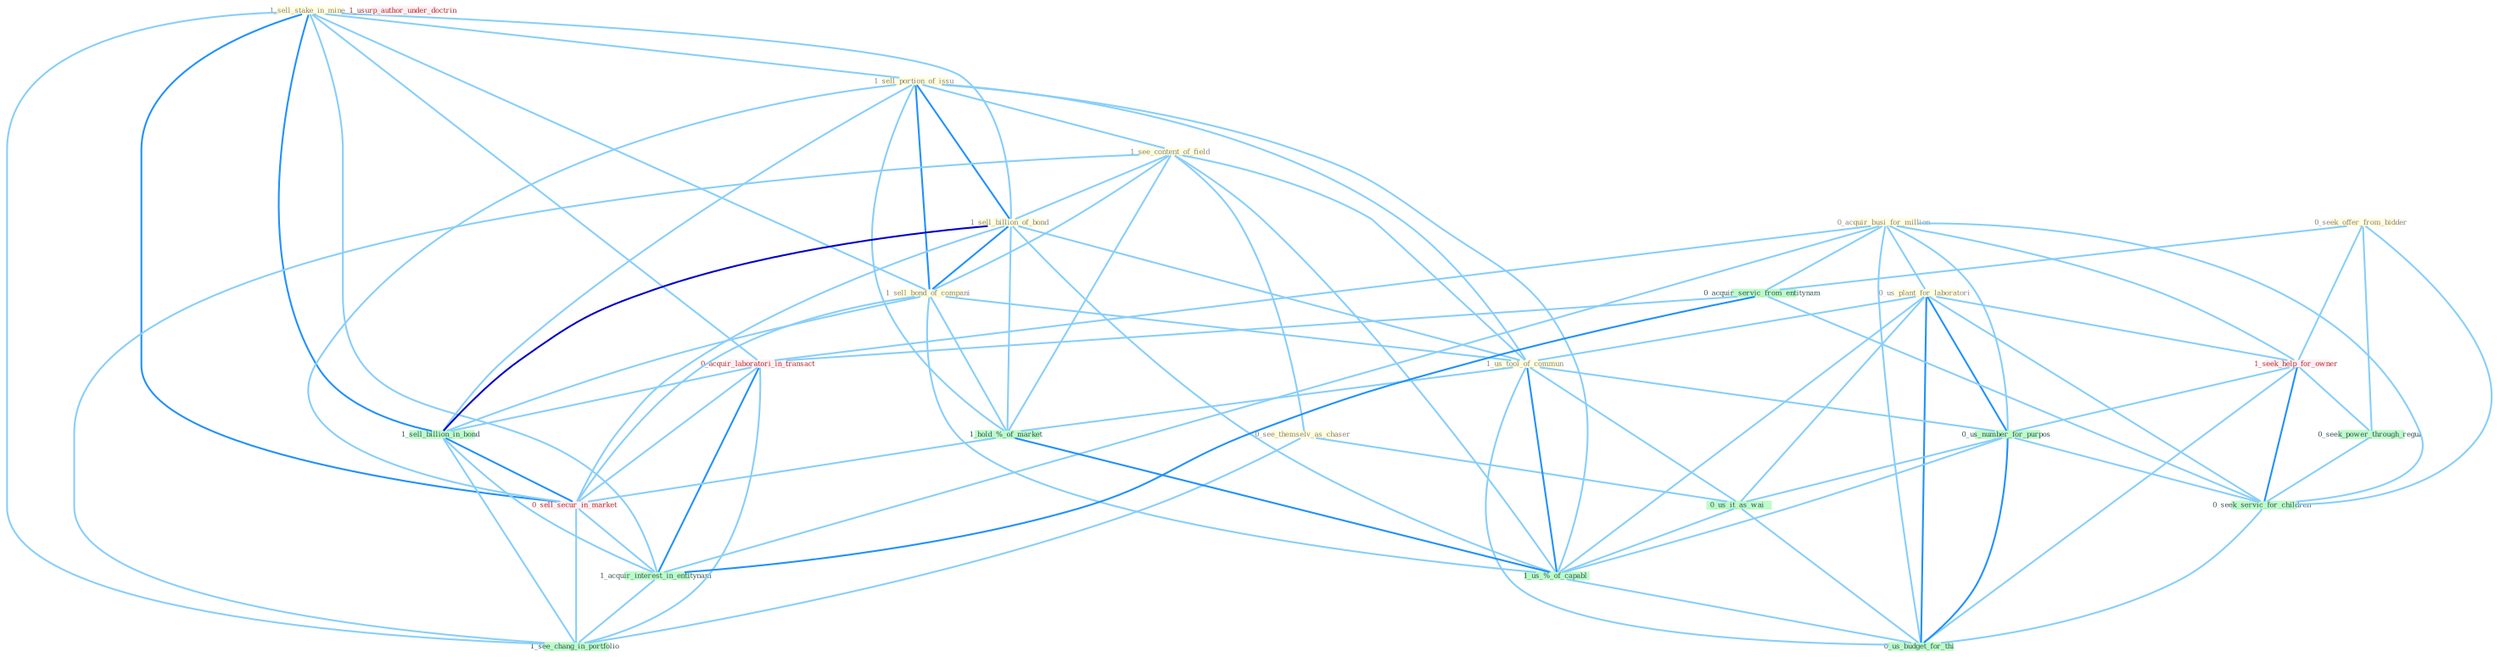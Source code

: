 Graph G{ 
    node
    [shape=polygon,style=filled,width=.5,height=.06,color="#BDFCC9",fixedsize=true,fontsize=4,
    fontcolor="#2f4f4f"];
    {node
    [color="#ffffe0", fontcolor="#8b7d6b"] "1_sell_stake_in_mine " "1_sell_portion_of_issu " "1_see_content_of_field " "0_see_themselv_as_chaser " "0_seek_offer_from_bidder " "0_acquir_busi_for_million " "0_us_plant_for_laboratori " "1_sell_billion_of_bond " "1_sell_bond_of_compani " "1_us_tool_of_commun "}
{node [color="#fff0f5", fontcolor="#b22222"] "1_seek_help_for_owner " "0_acquir_laboratori_in_transact " "1_usurp_author_under_doctrin " "0_sell_secur_in_market "}
edge [color="#B0E2FF"];

	"1_sell_stake_in_mine " -- "1_sell_portion_of_issu " [w="1", color="#87cefa" ];
	"1_sell_stake_in_mine " -- "1_sell_billion_of_bond " [w="1", color="#87cefa" ];
	"1_sell_stake_in_mine " -- "1_sell_bond_of_compani " [w="1", color="#87cefa" ];
	"1_sell_stake_in_mine " -- "0_acquir_laboratori_in_transact " [w="1", color="#87cefa" ];
	"1_sell_stake_in_mine " -- "1_sell_billion_in_bond " [w="2", color="#1e90ff" , len=0.8];
	"1_sell_stake_in_mine " -- "0_sell_secur_in_market " [w="2", color="#1e90ff" , len=0.8];
	"1_sell_stake_in_mine " -- "1_acquir_interest_in_entitynam " [w="1", color="#87cefa" ];
	"1_sell_stake_in_mine " -- "1_see_chang_in_portfolio " [w="1", color="#87cefa" ];
	"1_sell_portion_of_issu " -- "1_see_content_of_field " [w="1", color="#87cefa" ];
	"1_sell_portion_of_issu " -- "1_sell_billion_of_bond " [w="2", color="#1e90ff" , len=0.8];
	"1_sell_portion_of_issu " -- "1_sell_bond_of_compani " [w="2", color="#1e90ff" , len=0.8];
	"1_sell_portion_of_issu " -- "1_us_tool_of_commun " [w="1", color="#87cefa" ];
	"1_sell_portion_of_issu " -- "1_hold_%_of_market " [w="1", color="#87cefa" ];
	"1_sell_portion_of_issu " -- "1_sell_billion_in_bond " [w="1", color="#87cefa" ];
	"1_sell_portion_of_issu " -- "1_us_%_of_capabl " [w="1", color="#87cefa" ];
	"1_sell_portion_of_issu " -- "0_sell_secur_in_market " [w="1", color="#87cefa" ];
	"1_see_content_of_field " -- "0_see_themselv_as_chaser " [w="1", color="#87cefa" ];
	"1_see_content_of_field " -- "1_sell_billion_of_bond " [w="1", color="#87cefa" ];
	"1_see_content_of_field " -- "1_sell_bond_of_compani " [w="1", color="#87cefa" ];
	"1_see_content_of_field " -- "1_us_tool_of_commun " [w="1", color="#87cefa" ];
	"1_see_content_of_field " -- "1_hold_%_of_market " [w="1", color="#87cefa" ];
	"1_see_content_of_field " -- "1_us_%_of_capabl " [w="1", color="#87cefa" ];
	"1_see_content_of_field " -- "1_see_chang_in_portfolio " [w="1", color="#87cefa" ];
	"0_see_themselv_as_chaser " -- "0_us_it_as_wai " [w="1", color="#87cefa" ];
	"0_see_themselv_as_chaser " -- "1_see_chang_in_portfolio " [w="1", color="#87cefa" ];
	"0_seek_offer_from_bidder " -- "1_seek_help_for_owner " [w="1", color="#87cefa" ];
	"0_seek_offer_from_bidder " -- "0_acquir_servic_from_entitynam " [w="1", color="#87cefa" ];
	"0_seek_offer_from_bidder " -- "0_seek_power_through_regul " [w="1", color="#87cefa" ];
	"0_seek_offer_from_bidder " -- "0_seek_servic_for_children " [w="1", color="#87cefa" ];
	"0_acquir_busi_for_million " -- "0_us_plant_for_laboratori " [w="1", color="#87cefa" ];
	"0_acquir_busi_for_million " -- "1_seek_help_for_owner " [w="1", color="#87cefa" ];
	"0_acquir_busi_for_million " -- "0_acquir_servic_from_entitynam " [w="1", color="#87cefa" ];
	"0_acquir_busi_for_million " -- "0_us_number_for_purpos " [w="1", color="#87cefa" ];
	"0_acquir_busi_for_million " -- "0_acquir_laboratori_in_transact " [w="1", color="#87cefa" ];
	"0_acquir_busi_for_million " -- "1_acquir_interest_in_entitynam " [w="1", color="#87cefa" ];
	"0_acquir_busi_for_million " -- "0_seek_servic_for_children " [w="1", color="#87cefa" ];
	"0_acquir_busi_for_million " -- "0_us_budget_for_thi " [w="1", color="#87cefa" ];
	"0_us_plant_for_laboratori " -- "1_us_tool_of_commun " [w="1", color="#87cefa" ];
	"0_us_plant_for_laboratori " -- "1_seek_help_for_owner " [w="1", color="#87cefa" ];
	"0_us_plant_for_laboratori " -- "0_us_number_for_purpos " [w="2", color="#1e90ff" , len=0.8];
	"0_us_plant_for_laboratori " -- "0_us_it_as_wai " [w="1", color="#87cefa" ];
	"0_us_plant_for_laboratori " -- "1_us_%_of_capabl " [w="1", color="#87cefa" ];
	"0_us_plant_for_laboratori " -- "0_seek_servic_for_children " [w="1", color="#87cefa" ];
	"0_us_plant_for_laboratori " -- "0_us_budget_for_thi " [w="2", color="#1e90ff" , len=0.8];
	"1_sell_billion_of_bond " -- "1_sell_bond_of_compani " [w="2", color="#1e90ff" , len=0.8];
	"1_sell_billion_of_bond " -- "1_us_tool_of_commun " [w="1", color="#87cefa" ];
	"1_sell_billion_of_bond " -- "1_hold_%_of_market " [w="1", color="#87cefa" ];
	"1_sell_billion_of_bond " -- "1_sell_billion_in_bond " [w="3", color="#0000cd" , len=0.6];
	"1_sell_billion_of_bond " -- "1_us_%_of_capabl " [w="1", color="#87cefa" ];
	"1_sell_billion_of_bond " -- "0_sell_secur_in_market " [w="1", color="#87cefa" ];
	"1_sell_bond_of_compani " -- "1_us_tool_of_commun " [w="1", color="#87cefa" ];
	"1_sell_bond_of_compani " -- "1_hold_%_of_market " [w="1", color="#87cefa" ];
	"1_sell_bond_of_compani " -- "1_sell_billion_in_bond " [w="1", color="#87cefa" ];
	"1_sell_bond_of_compani " -- "1_us_%_of_capabl " [w="1", color="#87cefa" ];
	"1_sell_bond_of_compani " -- "0_sell_secur_in_market " [w="1", color="#87cefa" ];
	"1_us_tool_of_commun " -- "1_hold_%_of_market " [w="1", color="#87cefa" ];
	"1_us_tool_of_commun " -- "0_us_number_for_purpos " [w="1", color="#87cefa" ];
	"1_us_tool_of_commun " -- "0_us_it_as_wai " [w="1", color="#87cefa" ];
	"1_us_tool_of_commun " -- "1_us_%_of_capabl " [w="2", color="#1e90ff" , len=0.8];
	"1_us_tool_of_commun " -- "0_us_budget_for_thi " [w="1", color="#87cefa" ];
	"1_seek_help_for_owner " -- "0_seek_power_through_regul " [w="1", color="#87cefa" ];
	"1_seek_help_for_owner " -- "0_us_number_for_purpos " [w="1", color="#87cefa" ];
	"1_seek_help_for_owner " -- "0_seek_servic_for_children " [w="2", color="#1e90ff" , len=0.8];
	"1_seek_help_for_owner " -- "0_us_budget_for_thi " [w="1", color="#87cefa" ];
	"0_acquir_servic_from_entitynam " -- "0_acquir_laboratori_in_transact " [w="1", color="#87cefa" ];
	"0_acquir_servic_from_entitynam " -- "1_acquir_interest_in_entitynam " [w="2", color="#1e90ff" , len=0.8];
	"0_acquir_servic_from_entitynam " -- "0_seek_servic_for_children " [w="1", color="#87cefa" ];
	"1_hold_%_of_market " -- "1_us_%_of_capabl " [w="2", color="#1e90ff" , len=0.8];
	"1_hold_%_of_market " -- "0_sell_secur_in_market " [w="1", color="#87cefa" ];
	"0_seek_power_through_regul " -- "0_seek_servic_for_children " [w="1", color="#87cefa" ];
	"0_us_number_for_purpos " -- "0_us_it_as_wai " [w="1", color="#87cefa" ];
	"0_us_number_for_purpos " -- "1_us_%_of_capabl " [w="1", color="#87cefa" ];
	"0_us_number_for_purpos " -- "0_seek_servic_for_children " [w="1", color="#87cefa" ];
	"0_us_number_for_purpos " -- "0_us_budget_for_thi " [w="2", color="#1e90ff" , len=0.8];
	"0_acquir_laboratori_in_transact " -- "1_sell_billion_in_bond " [w="1", color="#87cefa" ];
	"0_acquir_laboratori_in_transact " -- "0_sell_secur_in_market " [w="1", color="#87cefa" ];
	"0_acquir_laboratori_in_transact " -- "1_acquir_interest_in_entitynam " [w="2", color="#1e90ff" , len=0.8];
	"0_acquir_laboratori_in_transact " -- "1_see_chang_in_portfolio " [w="1", color="#87cefa" ];
	"1_sell_billion_in_bond " -- "0_sell_secur_in_market " [w="2", color="#1e90ff" , len=0.8];
	"1_sell_billion_in_bond " -- "1_acquir_interest_in_entitynam " [w="1", color="#87cefa" ];
	"1_sell_billion_in_bond " -- "1_see_chang_in_portfolio " [w="1", color="#87cefa" ];
	"0_us_it_as_wai " -- "1_us_%_of_capabl " [w="1", color="#87cefa" ];
	"0_us_it_as_wai " -- "0_us_budget_for_thi " [w="1", color="#87cefa" ];
	"1_us_%_of_capabl " -- "0_us_budget_for_thi " [w="1", color="#87cefa" ];
	"0_sell_secur_in_market " -- "1_acquir_interest_in_entitynam " [w="1", color="#87cefa" ];
	"0_sell_secur_in_market " -- "1_see_chang_in_portfolio " [w="1", color="#87cefa" ];
	"1_acquir_interest_in_entitynam " -- "1_see_chang_in_portfolio " [w="1", color="#87cefa" ];
	"0_seek_servic_for_children " -- "0_us_budget_for_thi " [w="1", color="#87cefa" ];
}